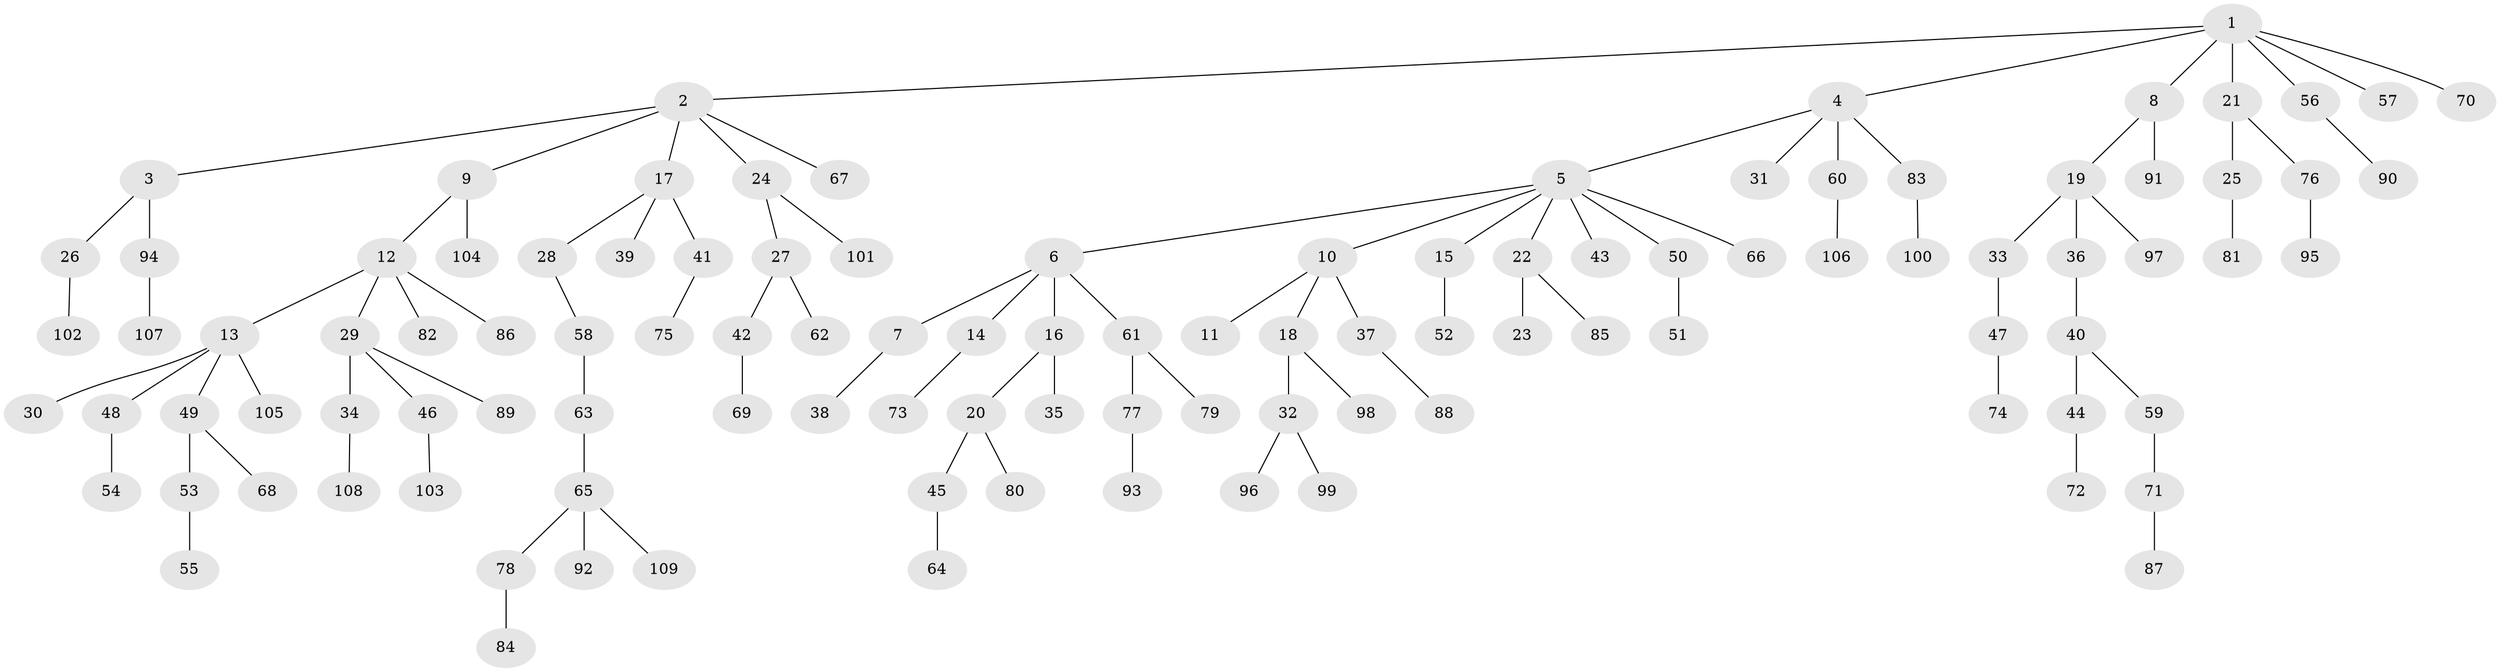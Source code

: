 // coarse degree distribution, {2: 0.13953488372093023, 1: 0.7441860465116279, 4: 0.06976744186046512, 10: 0.023255813953488372, 18: 0.023255813953488372}
// Generated by graph-tools (version 1.1) at 2025/56/03/04/25 21:56:49]
// undirected, 109 vertices, 108 edges
graph export_dot {
graph [start="1"]
  node [color=gray90,style=filled];
  1;
  2;
  3;
  4;
  5;
  6;
  7;
  8;
  9;
  10;
  11;
  12;
  13;
  14;
  15;
  16;
  17;
  18;
  19;
  20;
  21;
  22;
  23;
  24;
  25;
  26;
  27;
  28;
  29;
  30;
  31;
  32;
  33;
  34;
  35;
  36;
  37;
  38;
  39;
  40;
  41;
  42;
  43;
  44;
  45;
  46;
  47;
  48;
  49;
  50;
  51;
  52;
  53;
  54;
  55;
  56;
  57;
  58;
  59;
  60;
  61;
  62;
  63;
  64;
  65;
  66;
  67;
  68;
  69;
  70;
  71;
  72;
  73;
  74;
  75;
  76;
  77;
  78;
  79;
  80;
  81;
  82;
  83;
  84;
  85;
  86;
  87;
  88;
  89;
  90;
  91;
  92;
  93;
  94;
  95;
  96;
  97;
  98;
  99;
  100;
  101;
  102;
  103;
  104;
  105;
  106;
  107;
  108;
  109;
  1 -- 2;
  1 -- 4;
  1 -- 8;
  1 -- 21;
  1 -- 56;
  1 -- 57;
  1 -- 70;
  2 -- 3;
  2 -- 9;
  2 -- 17;
  2 -- 24;
  2 -- 67;
  3 -- 26;
  3 -- 94;
  4 -- 5;
  4 -- 31;
  4 -- 60;
  4 -- 83;
  5 -- 6;
  5 -- 10;
  5 -- 15;
  5 -- 22;
  5 -- 43;
  5 -- 50;
  5 -- 66;
  6 -- 7;
  6 -- 14;
  6 -- 16;
  6 -- 61;
  7 -- 38;
  8 -- 19;
  8 -- 91;
  9 -- 12;
  9 -- 104;
  10 -- 11;
  10 -- 18;
  10 -- 37;
  12 -- 13;
  12 -- 29;
  12 -- 82;
  12 -- 86;
  13 -- 30;
  13 -- 48;
  13 -- 49;
  13 -- 105;
  14 -- 73;
  15 -- 52;
  16 -- 20;
  16 -- 35;
  17 -- 28;
  17 -- 39;
  17 -- 41;
  18 -- 32;
  18 -- 98;
  19 -- 33;
  19 -- 36;
  19 -- 97;
  20 -- 45;
  20 -- 80;
  21 -- 25;
  21 -- 76;
  22 -- 23;
  22 -- 85;
  24 -- 27;
  24 -- 101;
  25 -- 81;
  26 -- 102;
  27 -- 42;
  27 -- 62;
  28 -- 58;
  29 -- 34;
  29 -- 46;
  29 -- 89;
  32 -- 96;
  32 -- 99;
  33 -- 47;
  34 -- 108;
  36 -- 40;
  37 -- 88;
  40 -- 44;
  40 -- 59;
  41 -- 75;
  42 -- 69;
  44 -- 72;
  45 -- 64;
  46 -- 103;
  47 -- 74;
  48 -- 54;
  49 -- 53;
  49 -- 68;
  50 -- 51;
  53 -- 55;
  56 -- 90;
  58 -- 63;
  59 -- 71;
  60 -- 106;
  61 -- 77;
  61 -- 79;
  63 -- 65;
  65 -- 78;
  65 -- 92;
  65 -- 109;
  71 -- 87;
  76 -- 95;
  77 -- 93;
  78 -- 84;
  83 -- 100;
  94 -- 107;
}
